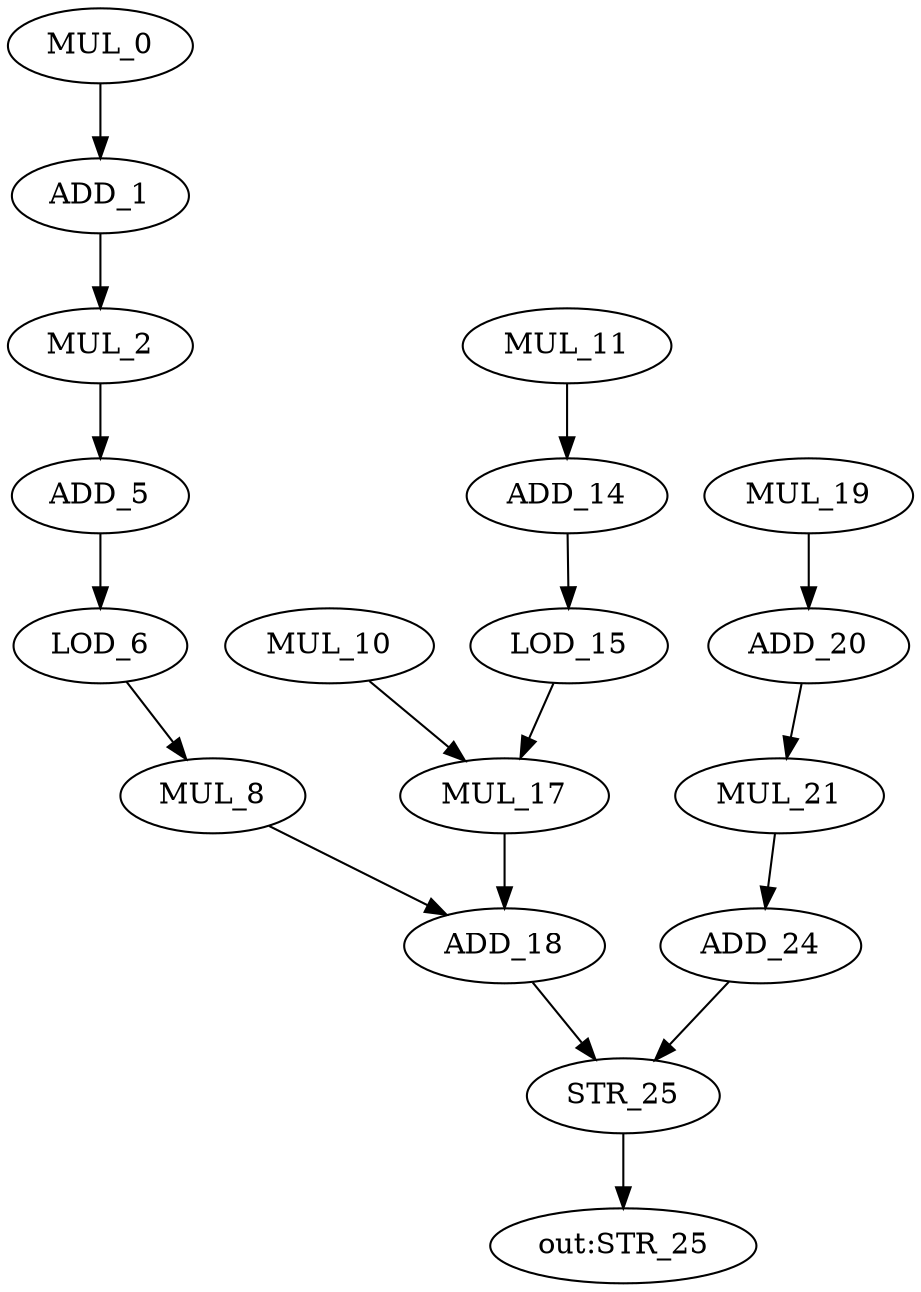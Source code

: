 strict digraph "horner_bezier_surf" {
MUL_0 [label=MUL_0];
LOD_6 [label=LOD_6];
MUL_21 [label=MUL_21];
ADD_5 [label=ADD_5];
LOD_15 [label=LOD_15];
MUL_19 [label=MUL_19];
ADD_24 [label=ADD_24];
MUL_2 [label=MUL_2];
ADD_18 [label=ADD_18];
MUL_10 [label=MUL_10];
ADD_1 [label=ADD_1];
STR_25 [label=STR_25];
MUL_8 [label=MUL_8];
MUL_17 [label=MUL_17];
MUL_11 [label=MUL_11];
ADD_14 [label=ADD_14];
ADD_20 [label=ADD_20];
"out:STR_25";
MUL_0 -> ADD_1  [name=12];
LOD_6 -> MUL_8  [name=6];
MUL_21 -> ADD_24  [name=0];
ADD_5 -> LOD_6  [name=10];
LOD_15 -> MUL_17  [name=2];
MUL_19 -> ADD_20  [name=15];
ADD_24 -> STR_25  [name=8];
MUL_2 -> ADD_5  [name=4];
ADD_18 -> STR_25  [name=11];
MUL_10 -> MUL_17  [name=5];
ADD_1 -> MUL_2  [name=9];
STR_25 -> "out:STR_25";
MUL_8 -> ADD_18  [name=14];
MUL_17 -> ADD_18  [name=3];
MUL_11 -> ADD_14  [name=7];
ADD_14 -> LOD_15  [name=1];
ADD_20 -> MUL_21  [name=13];
}
